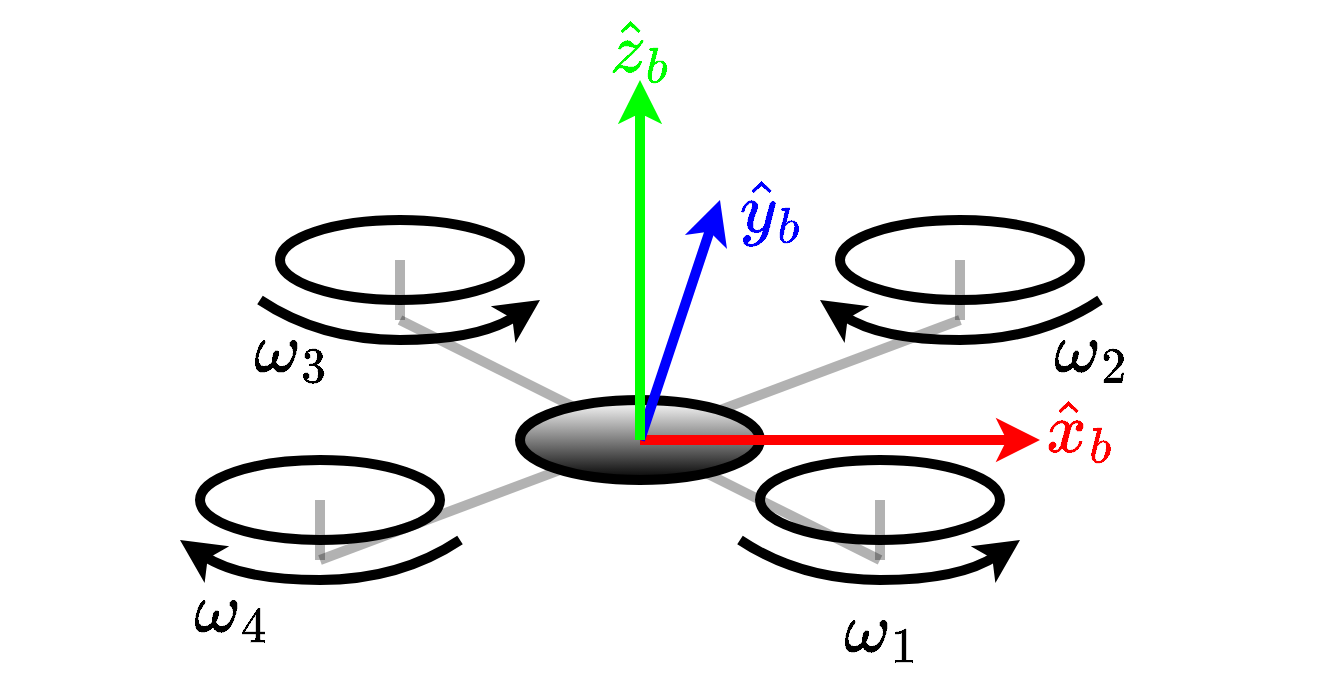 <mxfile version="28.1.2">
  <diagram name="Page-1" id="LxLdfChvZs0XZIIdHfIZ">
    <mxGraphModel dx="1002" dy="732" grid="1" gridSize="10" guides="1" tooltips="1" connect="1" arrows="1" fold="1" page="1" pageScale="1" pageWidth="850" pageHeight="1100" math="1" shadow="0">
      <root>
        <mxCell id="0" />
        <mxCell id="1" parent="0" />
        <mxCell id="hDPgeThS7KGppLuOswJO-1" value="" style="ellipse;whiteSpace=wrap;html=1;fillColor=none;strokeWidth=5;shadow=0;strokeColor=light-dark(#000000,#EDEDED);" parent="1" vertex="1">
          <mxGeometry x="180" y="150" width="120" height="40" as="geometry" />
        </mxCell>
        <mxCell id="hDPgeThS7KGppLuOswJO-2" value="" style="ellipse;whiteSpace=wrap;html=1;fillColor=none;strokeWidth=5;strokeColor=light-dark(#000000,#EDEDED);" parent="1" vertex="1">
          <mxGeometry x="420" y="270" width="120" height="40" as="geometry" />
        </mxCell>
        <mxCell id="hDPgeThS7KGppLuOswJO-3" value="" style="endArrow=none;html=1;rounded=0;strokeWidth=5;strokeColor=light-dark(#000000,#EDEDED);opacity=30;" parent="1" edge="1">
          <mxGeometry width="50" height="50" relative="1" as="geometry">
            <mxPoint x="240" y="200" as="sourcePoint" />
            <mxPoint x="480" y="320" as="targetPoint" />
          </mxGeometry>
        </mxCell>
        <mxCell id="hDPgeThS7KGppLuOswJO-4" value="" style="endArrow=none;html=1;rounded=0;strokeWidth=5;strokeColor=light-dark(#000000,#EDEDED);opacity=30;" parent="1" edge="1">
          <mxGeometry width="50" height="50" relative="1" as="geometry">
            <mxPoint x="200" y="320" as="sourcePoint" />
            <mxPoint x="520" y="200" as="targetPoint" />
          </mxGeometry>
        </mxCell>
        <mxCell id="hDPgeThS7KGppLuOswJO-5" value="" style="ellipse;whiteSpace=wrap;html=1;fillColor=none;strokeWidth=5;strokeColor=light-dark(#000000,#EDEDED);" parent="1" vertex="1">
          <mxGeometry x="140" y="270" width="120" height="40" as="geometry" />
        </mxCell>
        <mxCell id="hDPgeThS7KGppLuOswJO-6" value="" style="ellipse;whiteSpace=wrap;html=1;fillColor=none;strokeWidth=5;gradientColor=none;strokeColor=light-dark(#000000,#EDEDED);" parent="1" vertex="1">
          <mxGeometry x="460" y="150" width="120" height="40" as="geometry" />
        </mxCell>
        <mxCell id="hDPgeThS7KGppLuOswJO-9" value="" style="ellipse;whiteSpace=wrap;html=1;fillColor=default;strokeWidth=5;fillStyle=auto;gradientColor=default;strokeColor=light-dark(#000000,#EDEDED);" parent="1" vertex="1">
          <mxGeometry x="300" y="240" width="120" height="40" as="geometry" />
        </mxCell>
        <mxCell id="hDPgeThS7KGppLuOswJO-11" value="" style="endArrow=classic;html=1;rounded=0;exitX=0.5;exitY=0.5;exitDx=0;exitDy=0;exitPerimeter=0;strokeWidth=5;fillColor=#f8cecc;strokeColor=light-dark(#ff0000, #EDEDED);endFill=1;" parent="1" source="hDPgeThS7KGppLuOswJO-9" edge="1">
          <mxGeometry width="50" height="50" relative="1" as="geometry">
            <mxPoint x="380" y="340" as="sourcePoint" />
            <mxPoint x="560" y="260" as="targetPoint" />
          </mxGeometry>
        </mxCell>
        <mxCell id="hDPgeThS7KGppLuOswJO-12" value="" style="endArrow=classic;html=1;rounded=0;strokeWidth=5;fillColor=#f8cecc;strokeColor=light-dark(#0000ff, #EDEDED);endFill=1;" parent="1" edge="1">
          <mxGeometry width="50" height="50" relative="1" as="geometry">
            <mxPoint x="360" y="260" as="sourcePoint" />
            <mxPoint x="400" y="140" as="targetPoint" />
          </mxGeometry>
        </mxCell>
        <mxCell id="zXEa433hhh4N4dgIIp29-4" value="" style="endArrow=none;html=1;rounded=0;strokeWidth=5;strokeColor=light-dark(#000000,#EDEDED);opacity=30;" parent="1" edge="1">
          <mxGeometry width="50" height="50" relative="1" as="geometry">
            <mxPoint x="240" y="200" as="sourcePoint" />
            <mxPoint x="240" y="170" as="targetPoint" />
          </mxGeometry>
        </mxCell>
        <mxCell id="zXEa433hhh4N4dgIIp29-6" value="" style="endArrow=none;html=1;rounded=0;strokeWidth=5;strokeColor=light-dark(#000000,#EDEDED);opacity=30;" parent="1" edge="1">
          <mxGeometry width="50" height="50" relative="1" as="geometry">
            <mxPoint x="200" y="320" as="sourcePoint" />
            <mxPoint x="200" y="290" as="targetPoint" />
          </mxGeometry>
        </mxCell>
        <mxCell id="zXEa433hhh4N4dgIIp29-7" value="" style="endArrow=none;html=1;rounded=0;strokeWidth=5;strokeColor=light-dark(#000000,#EDEDED);opacity=30;" parent="1" edge="1">
          <mxGeometry width="50" height="50" relative="1" as="geometry">
            <mxPoint x="480" y="290" as="sourcePoint" />
            <mxPoint x="480" y="320" as="targetPoint" />
          </mxGeometry>
        </mxCell>
        <mxCell id="zXEa433hhh4N4dgIIp29-8" value="" style="endArrow=none;html=1;rounded=0;strokeWidth=5;strokeColor=light-dark(#000000,#EDEDED);opacity=30;" parent="1" edge="1">
          <mxGeometry width="50" height="50" relative="1" as="geometry">
            <mxPoint x="520" y="200" as="sourcePoint" />
            <mxPoint x="520" y="170" as="targetPoint" />
          </mxGeometry>
        </mxCell>
        <mxCell id="zXEa433hhh4N4dgIIp29-9" value="&lt;font style=&quot;color: light-dark(rgb(255, 0, 0), rgb(237, 237, 237)); font-size: 30px;&quot;&gt;&lt;b style=&quot;&quot;&gt;$$\hat{x}_b$$&lt;/b&gt;&lt;/font&gt;" style="text;html=1;align=center;verticalAlign=middle;resizable=0;points=[];autosize=1;strokeColor=none;fillColor=none;strokeWidth=1;" parent="1" vertex="1">
          <mxGeometry x="470" y="230" width="220" height="50" as="geometry" />
        </mxCell>
        <mxCell id="IIUSPk9tphEkDU_h_o-7-17" value="&lt;font style=&quot;color: light-dark(rgb(0, 255, 0), rgb(237, 237, 237)); font-size: 30px;&quot;&gt;&lt;b style=&quot;&quot;&gt;$$\hat{z}_b$$&lt;/b&gt;&lt;/font&gt;" style="text;html=1;align=center;verticalAlign=middle;resizable=0;points=[];autosize=1;strokeColor=none;fillColor=none;strokeWidth=1;" parent="1" vertex="1">
          <mxGeometry x="250" y="40" width="220" height="50" as="geometry" />
        </mxCell>
        <mxCell id="IIUSPk9tphEkDU_h_o-7-18" value="&lt;font style=&quot;font-size: 30px; color: light-dark(rgb(0, 0, 255), rgb(237, 237, 237));&quot;&gt;$$\hat{y}_b$$&lt;/font&gt;" style="text;html=1;align=center;verticalAlign=middle;resizable=0;points=[];autosize=1;strokeColor=none;fillColor=none;strokeWidth=1;fontStyle=1" parent="1" vertex="1">
          <mxGeometry x="320" y="120" width="210" height="50" as="geometry" />
        </mxCell>
        <mxCell id="hDPgeThS7KGppLuOswJO-13" value="" style="endArrow=classic;html=1;rounded=0;strokeWidth=5;fillColor=#f8cecc;strokeColor=light-dark(#00ff00, #EDEDED);endFill=1;" parent="1" edge="1">
          <mxGeometry width="50" height="50" relative="1" as="geometry">
            <mxPoint x="360" y="260" as="sourcePoint" />
            <mxPoint x="360" y="80" as="targetPoint" />
          </mxGeometry>
        </mxCell>
        <mxCell id="h5Z02QScvvgS4eAy6qmM-3" value="" style="curved=1;endArrow=classic;html=1;rounded=0;strokeWidth=5;" parent="1" edge="1">
          <mxGeometry width="50" height="50" relative="1" as="geometry">
            <mxPoint x="410" y="310" as="sourcePoint" />
            <mxPoint x="550" y="310" as="targetPoint" />
            <Array as="points">
              <mxPoint x="440" y="330" />
              <mxPoint x="520" y="330" />
            </Array>
          </mxGeometry>
        </mxCell>
        <mxCell id="h5Z02QScvvgS4eAy6qmM-4" value="" style="curved=1;endArrow=classic;html=1;rounded=0;strokeWidth=5;" parent="1" edge="1">
          <mxGeometry width="50" height="50" relative="1" as="geometry">
            <mxPoint x="170" y="190" as="sourcePoint" />
            <mxPoint x="310" y="190" as="targetPoint" />
            <Array as="points">
              <mxPoint x="200" y="210" />
              <mxPoint x="280" y="210" />
            </Array>
          </mxGeometry>
        </mxCell>
        <mxCell id="h5Z02QScvvgS4eAy6qmM-5" value="" style="curved=1;endArrow=none;html=1;rounded=0;strokeWidth=5;startArrow=classic;startFill=1;endFill=0;" parent="1" edge="1">
          <mxGeometry width="50" height="50" relative="1" as="geometry">
            <mxPoint x="450" y="190" as="sourcePoint" />
            <mxPoint x="590" y="190" as="targetPoint" />
            <Array as="points">
              <mxPoint x="480" y="210" />
              <mxPoint x="560" y="210" />
            </Array>
          </mxGeometry>
        </mxCell>
        <mxCell id="h5Z02QScvvgS4eAy6qmM-6" value="" style="curved=1;endArrow=none;html=1;rounded=0;strokeWidth=5;endFill=0;startArrow=classic;startFill=1;" parent="1" edge="1">
          <mxGeometry width="50" height="50" relative="1" as="geometry">
            <mxPoint x="130" y="310" as="sourcePoint" />
            <mxPoint x="270" y="310" as="targetPoint" />
            <Array as="points">
              <mxPoint x="160" y="330" />
              <mxPoint x="240" y="330" />
            </Array>
          </mxGeometry>
        </mxCell>
        <mxCell id="h5Z02QScvvgS4eAy6qmM-8" value="&lt;b style=&quot;font-size: 30px; background-color: rgb(236, 236, 236);&quot;&gt;&lt;font style=&quot;color: rgb(0, 0, 0);&quot;&gt;$$\omega_1$$&lt;/font&gt;&lt;/b&gt;" style="text;html=1;align=center;verticalAlign=middle;resizable=0;points=[];autosize=1;strokeColor=none;fillColor=none;" parent="1" vertex="1">
          <mxGeometry x="365" y="330" width="230" height="50" as="geometry" />
        </mxCell>
        <mxCell id="h5Z02QScvvgS4eAy6qmM-9" value="&lt;b style=&quot;font-size: 30px; background-color: rgb(236, 236, 236);&quot;&gt;&lt;font style=&quot;color: rgb(0, 0, 0);&quot;&gt;$$\omega_2$$&lt;/font&gt;&lt;/b&gt;" style="text;html=1;align=center;verticalAlign=middle;resizable=0;points=[];autosize=1;strokeColor=none;fillColor=none;" parent="1" vertex="1">
          <mxGeometry x="470" y="190" width="230" height="50" as="geometry" />
        </mxCell>
        <mxCell id="h5Z02QScvvgS4eAy6qmM-10" value="&lt;b style=&quot;font-size: 30px; background-color: rgb(236, 236, 236);&quot;&gt;&lt;font style=&quot;color: rgb(0, 0, 0);&quot;&gt;$$\omega_3$$&lt;/font&gt;&lt;/b&gt;" style="text;html=1;align=center;verticalAlign=middle;resizable=0;points=[];autosize=1;strokeColor=none;fillColor=none;" parent="1" vertex="1">
          <mxGeometry x="70" y="190" width="230" height="50" as="geometry" />
        </mxCell>
        <mxCell id="h5Z02QScvvgS4eAy6qmM-11" value="&lt;b style=&quot;font-size: 30px; background-color: rgb(236, 236, 236);&quot;&gt;&lt;font style=&quot;color: rgb(0, 0, 0);&quot;&gt;$$\omega_4$$&lt;/font&gt;&lt;/b&gt;" style="text;html=1;align=center;verticalAlign=middle;resizable=0;points=[];autosize=1;strokeColor=none;fillColor=none;" parent="1" vertex="1">
          <mxGeometry x="40" y="320" width="230" height="50" as="geometry" />
        </mxCell>
      </root>
    </mxGraphModel>
  </diagram>
</mxfile>
